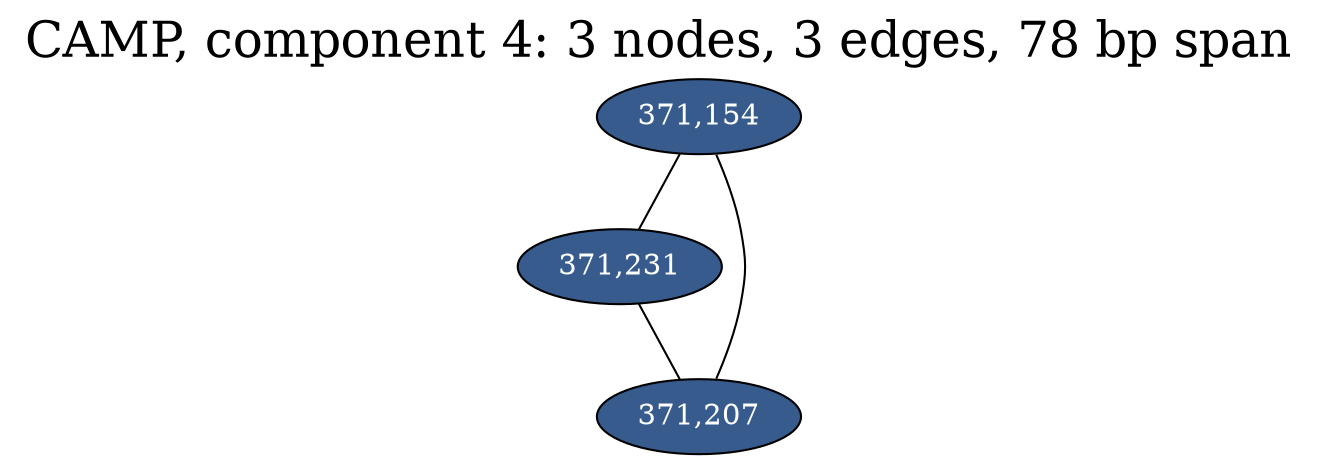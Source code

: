 graph CAMP_cc4 {
	overlap="prism50";
	outputorder="edgesfirst";
	node [style="filled"];
	label="CAMP, component 4: 3 nodes, 3 edges, 78 bp span";
	labelloc="t";
	fontsize=24;
	"371,154" [fillcolor="#375b8d", fontcolor="#ffffff"];
	"371,231" [fillcolor="#375b8d", fontcolor="#ffffff"];
	"371,207" [fillcolor="#375b8d", fontcolor="#ffffff"];
	"371,154" -- "371,207";
	"371,154" -- "371,231";
	"371,231" -- "371,207";
}